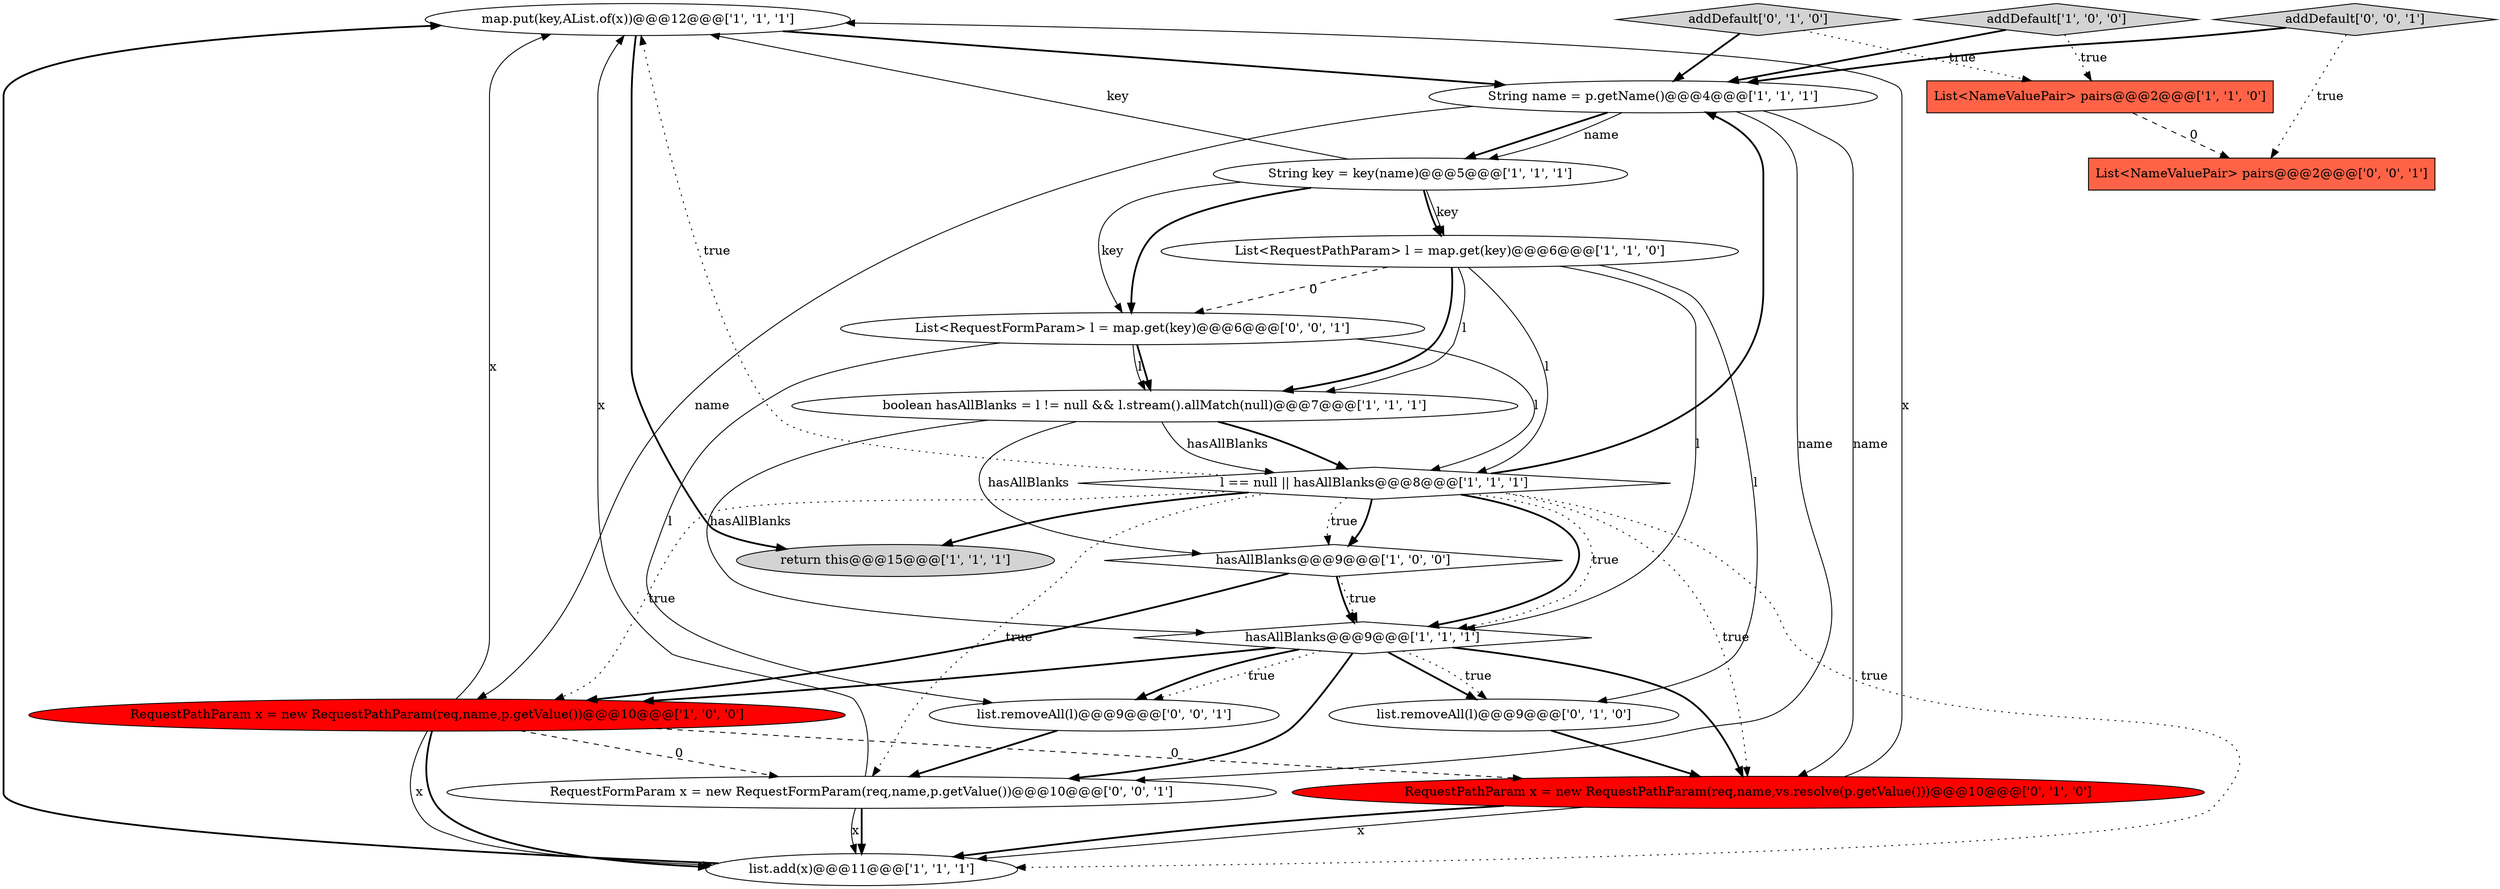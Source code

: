 digraph {
8 [style = filled, label = "map.put(key,AList.of(x))@@@12@@@['1', '1', '1']", fillcolor = white, shape = ellipse image = "AAA0AAABBB1BBB"];
12 [style = filled, label = "String key = key(name)@@@5@@@['1', '1', '1']", fillcolor = white, shape = ellipse image = "AAA0AAABBB1BBB"];
3 [style = filled, label = "boolean hasAllBlanks = l != null && l.stream().allMatch(null)@@@7@@@['1', '1', '1']", fillcolor = white, shape = ellipse image = "AAA0AAABBB1BBB"];
1 [style = filled, label = "list.add(x)@@@11@@@['1', '1', '1']", fillcolor = white, shape = ellipse image = "AAA0AAABBB1BBB"];
20 [style = filled, label = "List<RequestFormParam> l = map.get(key)@@@6@@@['0', '0', '1']", fillcolor = white, shape = ellipse image = "AAA0AAABBB3BBB"];
5 [style = filled, label = "return this@@@15@@@['1', '1', '1']", fillcolor = lightgray, shape = ellipse image = "AAA0AAABBB1BBB"];
10 [style = filled, label = "hasAllBlanks@@@9@@@['1', '1', '1']", fillcolor = white, shape = diamond image = "AAA0AAABBB1BBB"];
11 [style = filled, label = "RequestPathParam x = new RequestPathParam(req,name,p.getValue())@@@10@@@['1', '0', '0']", fillcolor = red, shape = ellipse image = "AAA1AAABBB1BBB"];
15 [style = filled, label = "addDefault['0', '1', '0']", fillcolor = lightgray, shape = diamond image = "AAA0AAABBB2BBB"];
2 [style = filled, label = "addDefault['1', '0', '0']", fillcolor = lightgray, shape = diamond image = "AAA0AAABBB1BBB"];
6 [style = filled, label = "List<NameValuePair> pairs@@@2@@@['1', '1', '0']", fillcolor = tomato, shape = box image = "AAA0AAABBB1BBB"];
16 [style = filled, label = "RequestFormParam x = new RequestFormParam(req,name,p.getValue())@@@10@@@['0', '0', '1']", fillcolor = white, shape = ellipse image = "AAA0AAABBB3BBB"];
14 [style = filled, label = "RequestPathParam x = new RequestPathParam(req,name,vs.resolve(p.getValue()))@@@10@@@['0', '1', '0']", fillcolor = red, shape = ellipse image = "AAA1AAABBB2BBB"];
19 [style = filled, label = "addDefault['0', '0', '1']", fillcolor = lightgray, shape = diamond image = "AAA0AAABBB3BBB"];
18 [style = filled, label = "list.removeAll(l)@@@9@@@['0', '0', '1']", fillcolor = white, shape = ellipse image = "AAA0AAABBB3BBB"];
0 [style = filled, label = "List<RequestPathParam> l = map.get(key)@@@6@@@['1', '1', '0']", fillcolor = white, shape = ellipse image = "AAA0AAABBB1BBB"];
4 [style = filled, label = "l == null || hasAllBlanks@@@8@@@['1', '1', '1']", fillcolor = white, shape = diamond image = "AAA0AAABBB1BBB"];
7 [style = filled, label = "String name = p.getName()@@@4@@@['1', '1', '1']", fillcolor = white, shape = ellipse image = "AAA0AAABBB1BBB"];
9 [style = filled, label = "hasAllBlanks@@@9@@@['1', '0', '0']", fillcolor = white, shape = diamond image = "AAA0AAABBB1BBB"];
13 [style = filled, label = "list.removeAll(l)@@@9@@@['0', '1', '0']", fillcolor = white, shape = ellipse image = "AAA0AAABBB2BBB"];
17 [style = filled, label = "List<NameValuePair> pairs@@@2@@@['0', '0', '1']", fillcolor = tomato, shape = box image = "AAA0AAABBB3BBB"];
10->18 [style = dotted, label="true"];
0->3 [style = bold, label=""];
4->9 [style = bold, label=""];
4->10 [style = bold, label=""];
10->18 [style = bold, label=""];
11->8 [style = solid, label="x"];
1->8 [style = bold, label=""];
9->11 [style = bold, label=""];
15->7 [style = bold, label=""];
10->14 [style = bold, label=""];
20->18 [style = solid, label="l"];
7->12 [style = bold, label=""];
11->1 [style = bold, label=""];
7->11 [style = solid, label="name"];
4->1 [style = dotted, label="true"];
4->10 [style = dotted, label="true"];
19->17 [style = dotted, label="true"];
11->16 [style = dashed, label="0"];
12->8 [style = solid, label="key"];
11->1 [style = solid, label="x"];
12->20 [style = solid, label="key"];
0->13 [style = solid, label="l"];
12->20 [style = bold, label=""];
4->11 [style = dotted, label="true"];
4->8 [style = dotted, label="true"];
6->17 [style = dashed, label="0"];
14->8 [style = solid, label="x"];
20->3 [style = bold, label=""];
9->10 [style = bold, label=""];
4->14 [style = dotted, label="true"];
0->20 [style = dashed, label="0"];
12->0 [style = bold, label=""];
3->4 [style = bold, label=""];
3->4 [style = solid, label="hasAllBlanks"];
14->1 [style = solid, label="x"];
0->4 [style = solid, label="l"];
4->7 [style = bold, label=""];
14->1 [style = bold, label=""];
8->7 [style = bold, label=""];
7->14 [style = solid, label="name"];
0->3 [style = solid, label="l"];
16->8 [style = solid, label="x"];
20->3 [style = solid, label="l"];
8->5 [style = bold, label=""];
3->9 [style = solid, label="hasAllBlanks"];
10->13 [style = bold, label=""];
10->16 [style = bold, label=""];
16->1 [style = bold, label=""];
16->1 [style = solid, label="x"];
2->6 [style = dotted, label="true"];
10->13 [style = dotted, label="true"];
15->6 [style = dotted, label="true"];
11->14 [style = dashed, label="0"];
7->12 [style = solid, label="name"];
20->4 [style = solid, label="l"];
4->16 [style = dotted, label="true"];
2->7 [style = bold, label=""];
7->16 [style = solid, label="name"];
4->9 [style = dotted, label="true"];
9->10 [style = dotted, label="true"];
12->0 [style = solid, label="key"];
0->10 [style = solid, label="l"];
3->10 [style = solid, label="hasAllBlanks"];
4->5 [style = bold, label=""];
13->14 [style = bold, label=""];
19->7 [style = bold, label=""];
10->11 [style = bold, label=""];
18->16 [style = bold, label=""];
}
